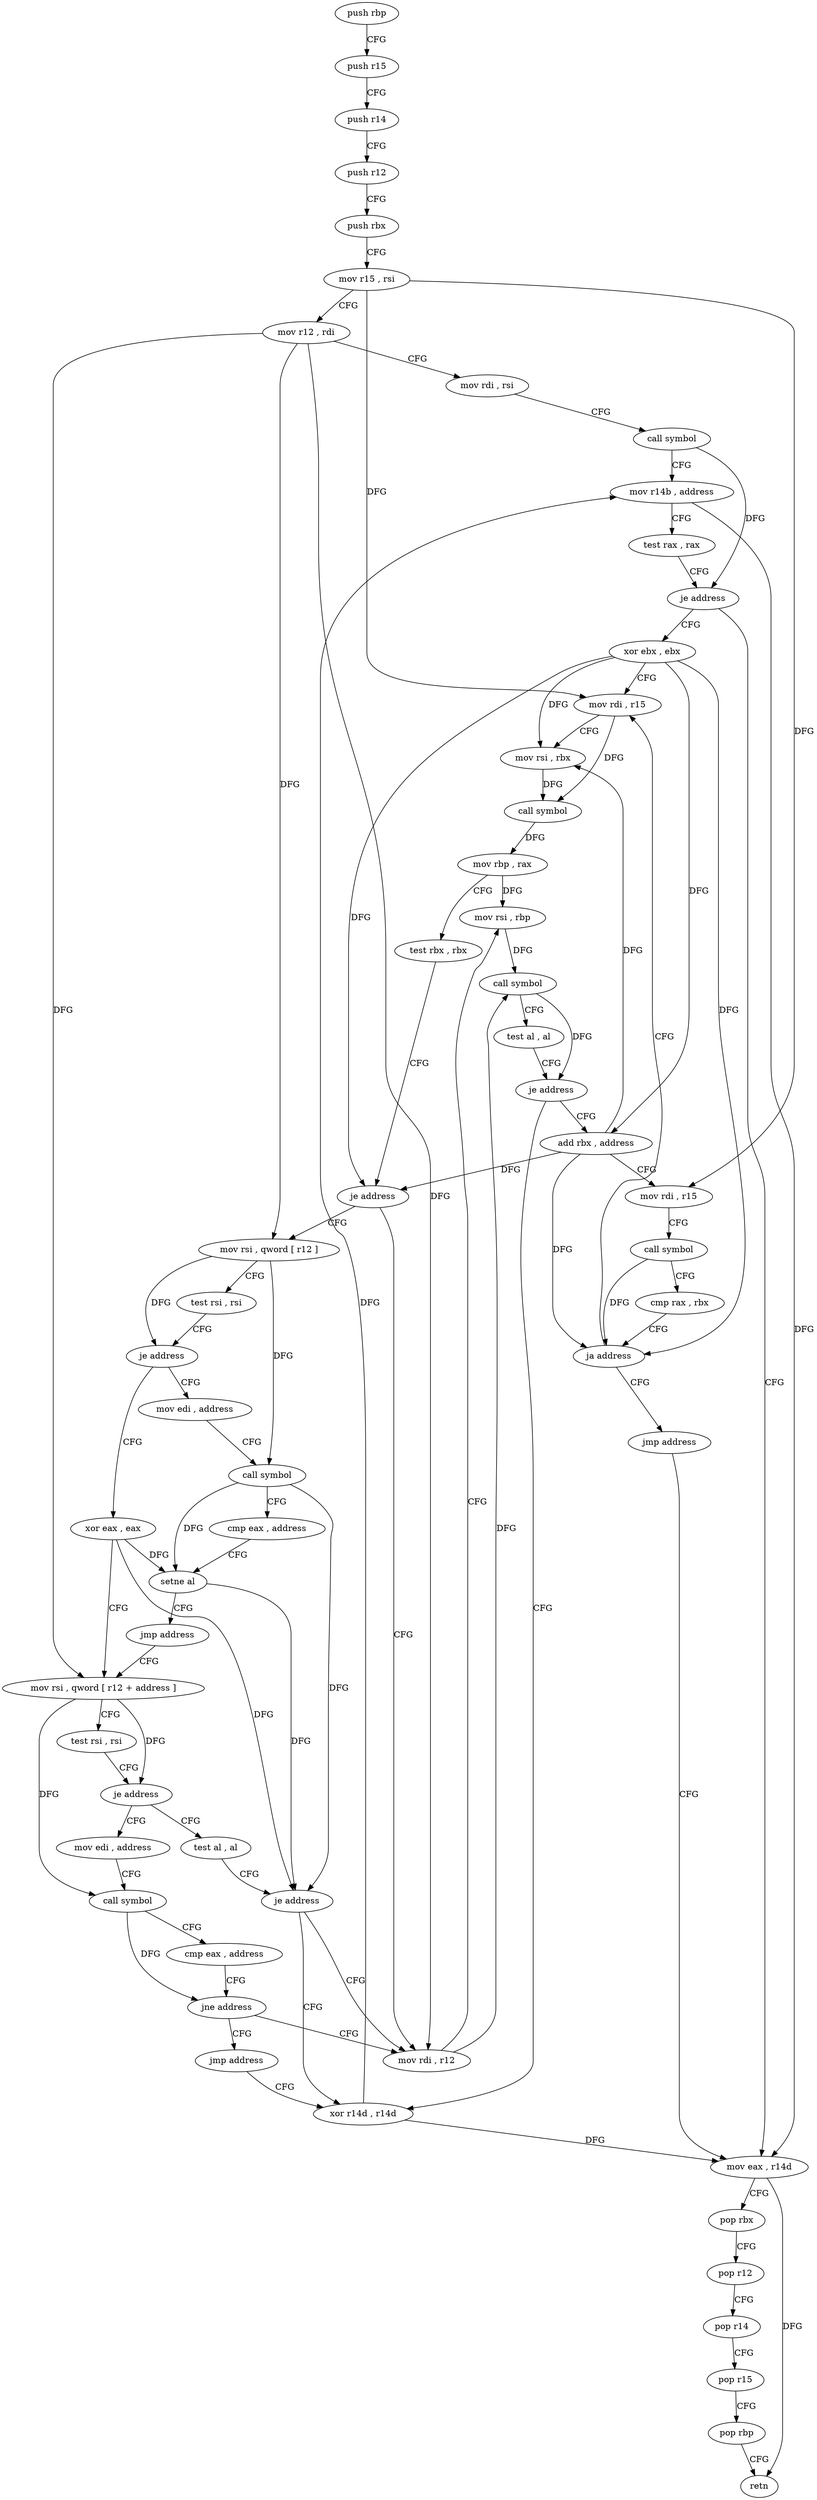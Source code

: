 digraph "func" {
"109056" [label = "push rbp" ]
"109057" [label = "push r15" ]
"109059" [label = "push r14" ]
"109061" [label = "push r12" ]
"109063" [label = "push rbx" ]
"109064" [label = "mov r15 , rsi" ]
"109067" [label = "mov r12 , rdi" ]
"109070" [label = "mov rdi , rsi" ]
"109073" [label = "call symbol" ]
"109078" [label = "mov r14b , address" ]
"109081" [label = "test rax , rax" ]
"109084" [label = "je address" ]
"109209" [label = "mov eax , r14d" ]
"109086" [label = "xor ebx , ebx" ]
"109212" [label = "pop rbx" ]
"109213" [label = "pop r12" ]
"109215" [label = "pop r14" ]
"109217" [label = "pop r15" ]
"109219" [label = "pop rbp" ]
"109220" [label = "retn" ]
"109088" [label = "mov rdi , r15" ]
"109172" [label = "mov rdi , r12" ]
"109175" [label = "mov rsi , rbp" ]
"109178" [label = "call symbol" ]
"109183" [label = "test al , al" ]
"109185" [label = "je address" ]
"109206" [label = "xor r14d , r14d" ]
"109187" [label = "add rbx , address" ]
"109107" [label = "mov rsi , qword [ r12 ]" ]
"109111" [label = "test rsi , rsi" ]
"109114" [label = "je address" ]
"109136" [label = "xor eax , eax" ]
"109116" [label = "mov edi , address" ]
"109191" [label = "mov rdi , r15" ]
"109194" [label = "call symbol" ]
"109199" [label = "cmp rax , rbx" ]
"109202" [label = "ja address" ]
"109204" [label = "jmp address" ]
"109138" [label = "mov rsi , qword [ r12 + address ]" ]
"109121" [label = "call symbol" ]
"109126" [label = "cmp eax , address" ]
"109129" [label = "setne al" ]
"109132" [label = "jmp address" ]
"109091" [label = "mov rsi , rbx" ]
"109094" [label = "call symbol" ]
"109099" [label = "mov rbp , rax" ]
"109102" [label = "test rbx , rbx" ]
"109105" [label = "je address" ]
"109168" [label = "test al , al" ]
"109170" [label = "je address" ]
"109148" [label = "mov edi , address" ]
"109153" [label = "call symbol" ]
"109158" [label = "cmp eax , address" ]
"109161" [label = "jne address" ]
"109163" [label = "jmp address" ]
"109143" [label = "test rsi , rsi" ]
"109146" [label = "je address" ]
"109056" -> "109057" [ label = "CFG" ]
"109057" -> "109059" [ label = "CFG" ]
"109059" -> "109061" [ label = "CFG" ]
"109061" -> "109063" [ label = "CFG" ]
"109063" -> "109064" [ label = "CFG" ]
"109064" -> "109067" [ label = "CFG" ]
"109064" -> "109088" [ label = "DFG" ]
"109064" -> "109191" [ label = "DFG" ]
"109067" -> "109070" [ label = "CFG" ]
"109067" -> "109172" [ label = "DFG" ]
"109067" -> "109107" [ label = "DFG" ]
"109067" -> "109138" [ label = "DFG" ]
"109070" -> "109073" [ label = "CFG" ]
"109073" -> "109078" [ label = "CFG" ]
"109073" -> "109084" [ label = "DFG" ]
"109078" -> "109081" [ label = "CFG" ]
"109078" -> "109209" [ label = "DFG" ]
"109081" -> "109084" [ label = "CFG" ]
"109084" -> "109209" [ label = "CFG" ]
"109084" -> "109086" [ label = "CFG" ]
"109209" -> "109212" [ label = "CFG" ]
"109209" -> "109220" [ label = "DFG" ]
"109086" -> "109088" [ label = "CFG" ]
"109086" -> "109091" [ label = "DFG" ]
"109086" -> "109105" [ label = "DFG" ]
"109086" -> "109187" [ label = "DFG" ]
"109086" -> "109202" [ label = "DFG" ]
"109212" -> "109213" [ label = "CFG" ]
"109213" -> "109215" [ label = "CFG" ]
"109215" -> "109217" [ label = "CFG" ]
"109217" -> "109219" [ label = "CFG" ]
"109219" -> "109220" [ label = "CFG" ]
"109088" -> "109091" [ label = "CFG" ]
"109088" -> "109094" [ label = "DFG" ]
"109172" -> "109175" [ label = "CFG" ]
"109172" -> "109178" [ label = "DFG" ]
"109175" -> "109178" [ label = "DFG" ]
"109178" -> "109183" [ label = "CFG" ]
"109178" -> "109185" [ label = "DFG" ]
"109183" -> "109185" [ label = "CFG" ]
"109185" -> "109206" [ label = "CFG" ]
"109185" -> "109187" [ label = "CFG" ]
"109206" -> "109209" [ label = "DFG" ]
"109206" -> "109078" [ label = "DFG" ]
"109187" -> "109191" [ label = "CFG" ]
"109187" -> "109091" [ label = "DFG" ]
"109187" -> "109105" [ label = "DFG" ]
"109187" -> "109202" [ label = "DFG" ]
"109107" -> "109111" [ label = "CFG" ]
"109107" -> "109114" [ label = "DFG" ]
"109107" -> "109121" [ label = "DFG" ]
"109111" -> "109114" [ label = "CFG" ]
"109114" -> "109136" [ label = "CFG" ]
"109114" -> "109116" [ label = "CFG" ]
"109136" -> "109138" [ label = "CFG" ]
"109136" -> "109129" [ label = "DFG" ]
"109136" -> "109170" [ label = "DFG" ]
"109116" -> "109121" [ label = "CFG" ]
"109191" -> "109194" [ label = "CFG" ]
"109194" -> "109199" [ label = "CFG" ]
"109194" -> "109202" [ label = "DFG" ]
"109199" -> "109202" [ label = "CFG" ]
"109202" -> "109088" [ label = "CFG" ]
"109202" -> "109204" [ label = "CFG" ]
"109204" -> "109209" [ label = "CFG" ]
"109138" -> "109143" [ label = "CFG" ]
"109138" -> "109146" [ label = "DFG" ]
"109138" -> "109153" [ label = "DFG" ]
"109121" -> "109126" [ label = "CFG" ]
"109121" -> "109129" [ label = "DFG" ]
"109121" -> "109170" [ label = "DFG" ]
"109126" -> "109129" [ label = "CFG" ]
"109129" -> "109132" [ label = "CFG" ]
"109129" -> "109170" [ label = "DFG" ]
"109132" -> "109138" [ label = "CFG" ]
"109091" -> "109094" [ label = "DFG" ]
"109094" -> "109099" [ label = "DFG" ]
"109099" -> "109102" [ label = "CFG" ]
"109099" -> "109175" [ label = "DFG" ]
"109102" -> "109105" [ label = "CFG" ]
"109105" -> "109172" [ label = "CFG" ]
"109105" -> "109107" [ label = "CFG" ]
"109168" -> "109170" [ label = "CFG" ]
"109170" -> "109206" [ label = "CFG" ]
"109170" -> "109172" [ label = "CFG" ]
"109148" -> "109153" [ label = "CFG" ]
"109153" -> "109158" [ label = "CFG" ]
"109153" -> "109161" [ label = "DFG" ]
"109158" -> "109161" [ label = "CFG" ]
"109161" -> "109172" [ label = "CFG" ]
"109161" -> "109163" [ label = "CFG" ]
"109163" -> "109206" [ label = "CFG" ]
"109143" -> "109146" [ label = "CFG" ]
"109146" -> "109168" [ label = "CFG" ]
"109146" -> "109148" [ label = "CFG" ]
}
